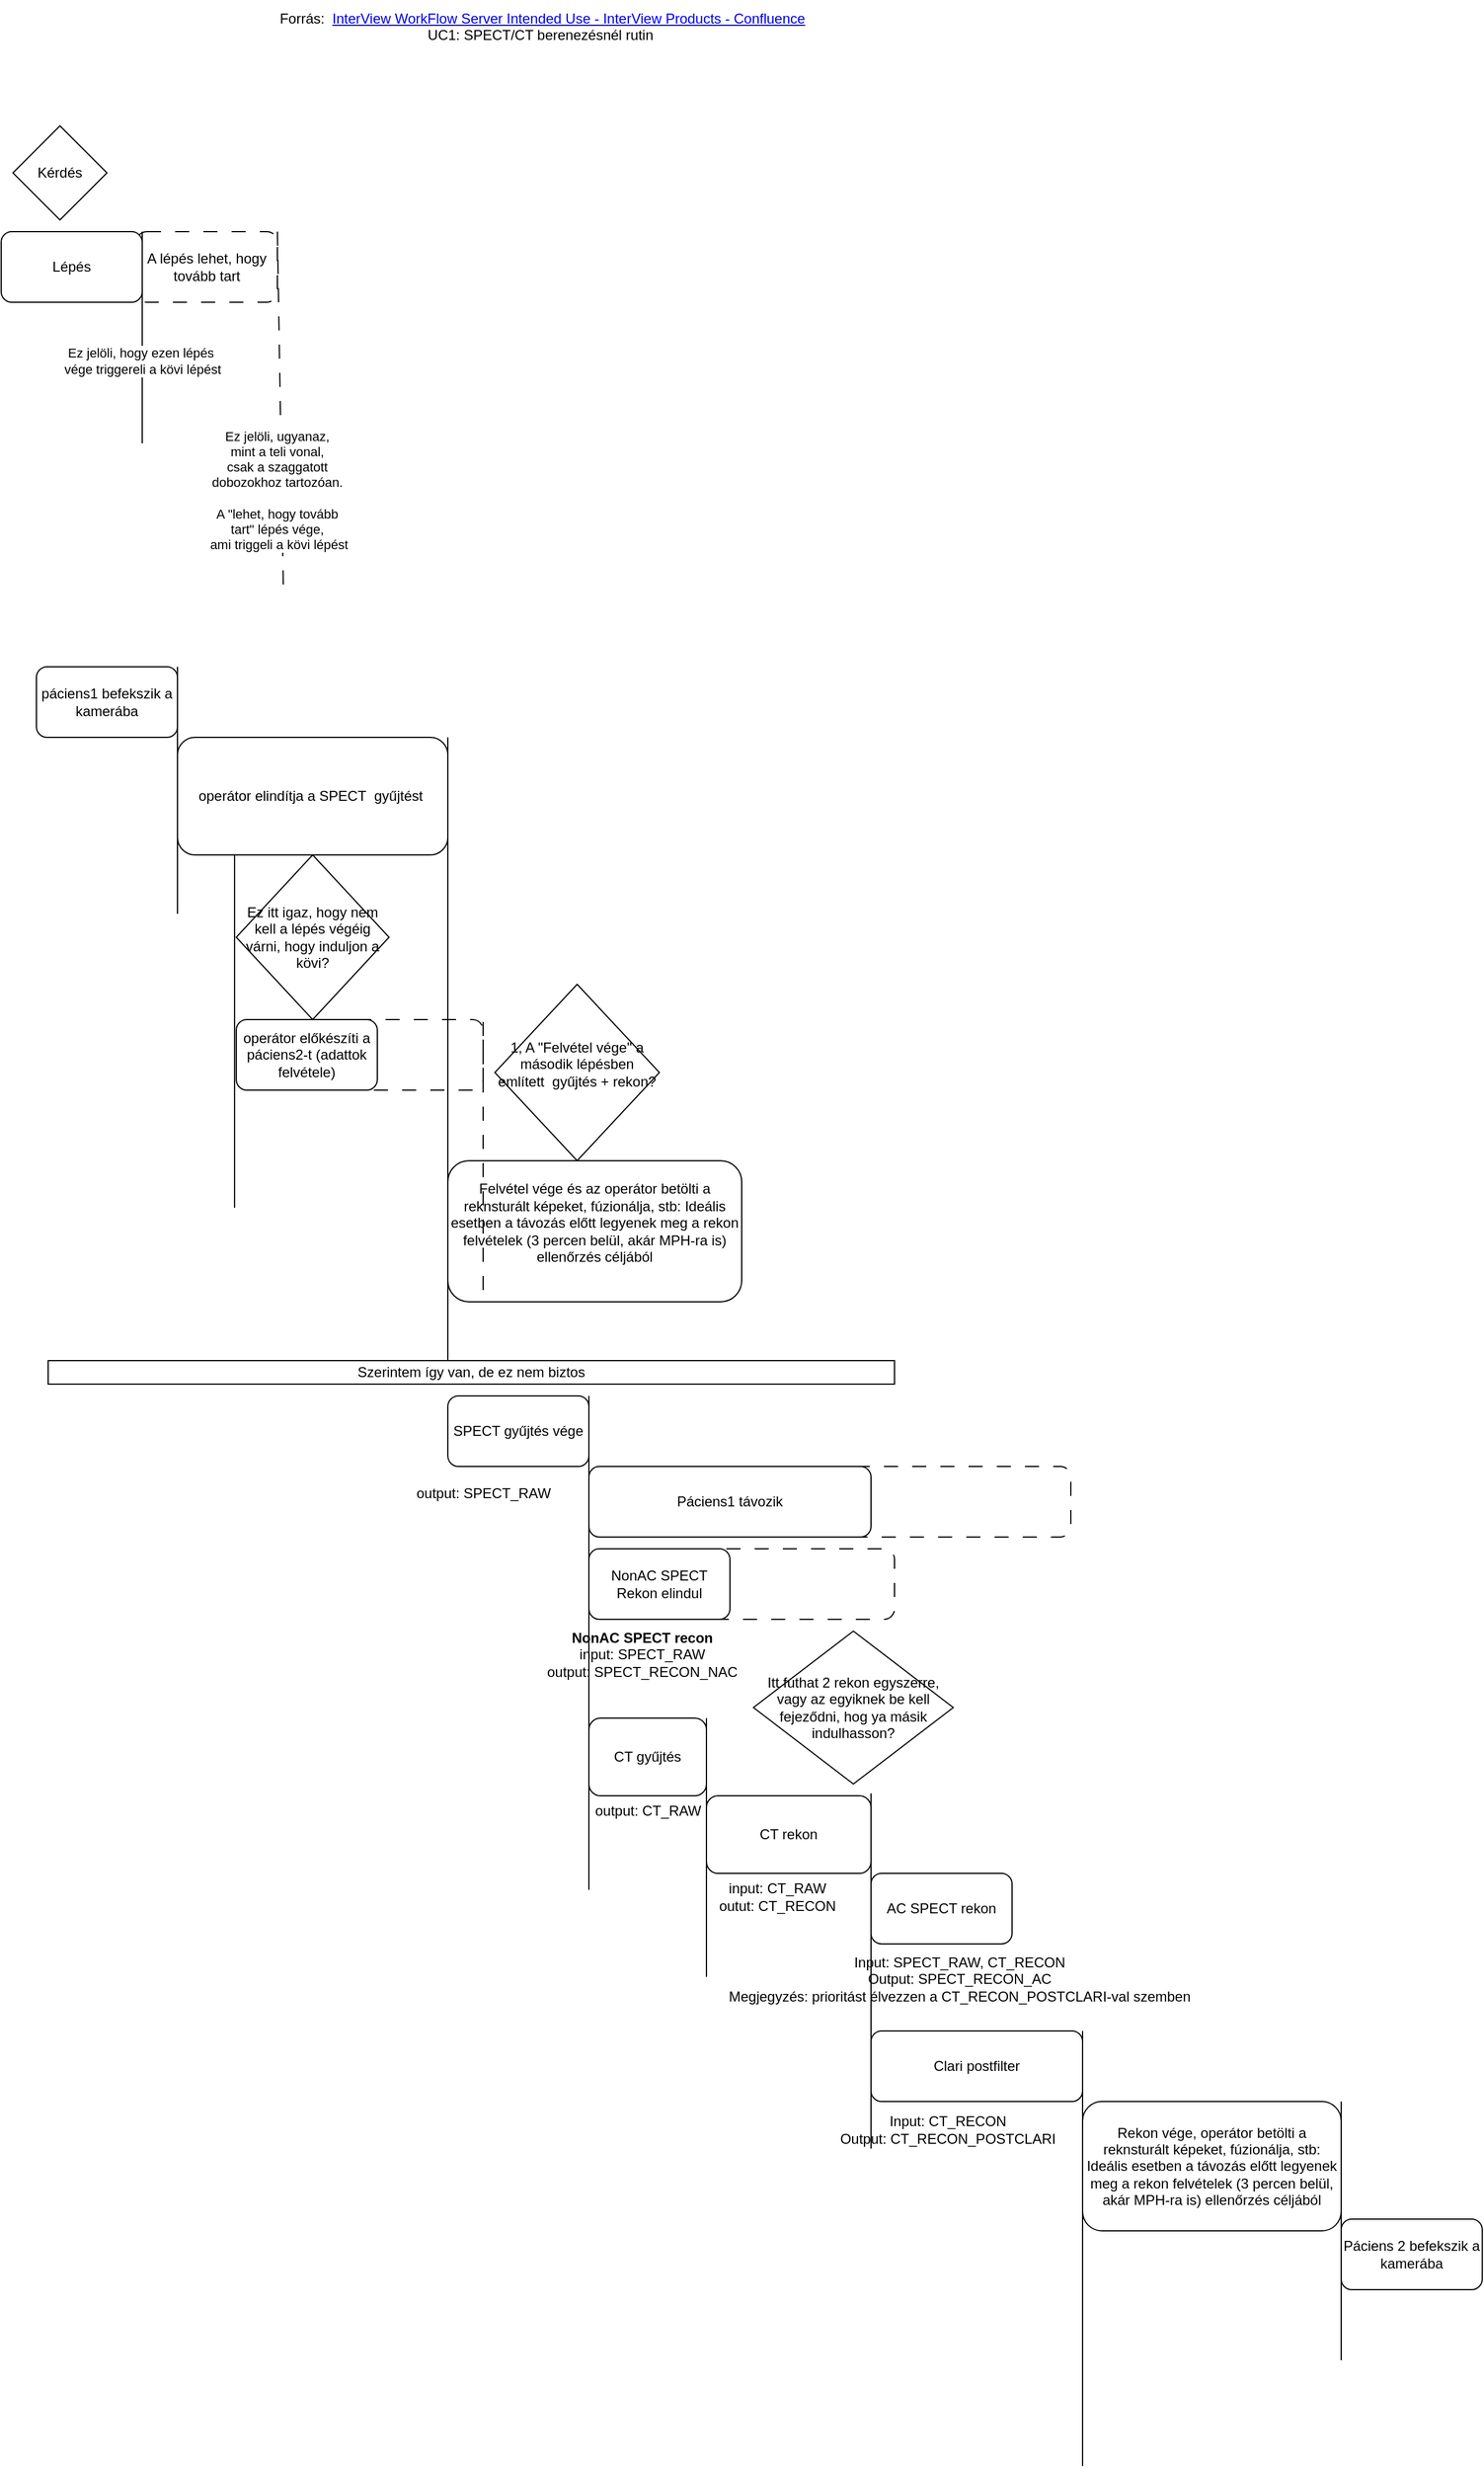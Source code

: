 <mxfile version="24.5.3" type="device">
  <diagram id="C5RBs43oDa-KdzZeNtuy" name="Page-1">
    <mxGraphModel dx="1134" dy="796" grid="1" gridSize="10" guides="1" tooltips="1" connect="1" arrows="1" fold="1" page="1" pageScale="1" pageWidth="827" pageHeight="1169" math="0" shadow="0">
      <root>
        <mxCell id="WIyWlLk6GJQsqaUBKTNV-0" />
        <mxCell id="WIyWlLk6GJQsqaUBKTNV-1" parent="WIyWlLk6GJQsqaUBKTNV-0" />
        <mxCell id="HNEOvHBbbS2R3KsobmLf-16" value="A lépés lehet, hogy tovább tart" style="rounded=1;whiteSpace=wrap;html=1;dashed=1;dashPattern=12 12;" parent="WIyWlLk6GJQsqaUBKTNV-1" vertex="1">
          <mxGeometry x="135" y="200" width="120" height="60" as="geometry" />
        </mxCell>
        <mxCell id="tL_yiyPzyIA1yR_fyeaR-5" value="" style="rounded=1;whiteSpace=wrap;html=1;dashed=1;dashPattern=12 12;" vertex="1" parent="WIyWlLk6GJQsqaUBKTNV-1">
          <mxGeometry x="580" y="1320" width="200" height="60" as="geometry" />
        </mxCell>
        <mxCell id="HNEOvHBbbS2R3KsobmLf-29" value="" style="rounded=1;whiteSpace=wrap;html=1;dashed=1;dashPattern=12 12;" parent="WIyWlLk6GJQsqaUBKTNV-1" vertex="1">
          <mxGeometry x="570" y="1250" width="360" height="60" as="geometry" />
        </mxCell>
        <mxCell id="HNEOvHBbbS2R3KsobmLf-10" value="" style="rounded=1;whiteSpace=wrap;html=1;dashed=1;dashPattern=12 12;" parent="WIyWlLk6GJQsqaUBKTNV-1" vertex="1">
          <mxGeometry x="290" y="870" width="140" height="60" as="geometry" />
        </mxCell>
        <mxCell id="HNEOvHBbbS2R3KsobmLf-0" value="páciens1 befekszik a kamerába" style="rounded=1;whiteSpace=wrap;html=1;" parent="WIyWlLk6GJQsqaUBKTNV-1" vertex="1">
          <mxGeometry x="50" y="570" width="120" height="60" as="geometry" />
        </mxCell>
        <mxCell id="HNEOvHBbbS2R3KsobmLf-4" value="" style="endArrow=none;html=1;rounded=0;entryX=1;entryY=0;entryDx=0;entryDy=0;" parent="WIyWlLk6GJQsqaUBKTNV-1" target="HNEOvHBbbS2R3KsobmLf-0" edge="1">
          <mxGeometry width="50" height="50" relative="1" as="geometry">
            <mxPoint x="170" y="780" as="sourcePoint" />
            <mxPoint x="440" y="740" as="targetPoint" />
          </mxGeometry>
        </mxCell>
        <mxCell id="HNEOvHBbbS2R3KsobmLf-5" value="&lt;div&gt;operátor elindítja a&amp;nbsp;SPECT&amp;nbsp; gyűjtést&amp;nbsp;&lt;/div&gt;" style="rounded=1;whiteSpace=wrap;html=1;" parent="WIyWlLk6GJQsqaUBKTNV-1" vertex="1">
          <mxGeometry x="170" y="630" width="230" height="100" as="geometry" />
        </mxCell>
        <mxCell id="HNEOvHBbbS2R3KsobmLf-6" value="&lt;div&gt;operátor előkészíti a páciens2-t (adattok felvétele)&lt;/div&gt;" style="rounded=1;whiteSpace=wrap;html=1;" parent="WIyWlLk6GJQsqaUBKTNV-1" vertex="1">
          <mxGeometry x="220" y="870" width="120" height="60" as="geometry" />
        </mxCell>
        <mxCell id="HNEOvHBbbS2R3KsobmLf-7" value="Ez itt igaz, hogy nem kell a lépés végéig várni, hogy induljon a kövi?" style="rhombus;whiteSpace=wrap;html=1;" parent="WIyWlLk6GJQsqaUBKTNV-1" vertex="1">
          <mxGeometry x="220" y="730" width="130" height="140" as="geometry" />
        </mxCell>
        <mxCell id="HNEOvHBbbS2R3KsobmLf-8" value="" style="endArrow=none;html=1;rounded=0;entryX=1;entryY=0;entryDx=0;entryDy=0;" parent="WIyWlLk6GJQsqaUBKTNV-1" edge="1">
          <mxGeometry width="50" height="50" relative="1" as="geometry">
            <mxPoint x="400" y="1160" as="sourcePoint" />
            <mxPoint x="400" y="630" as="targetPoint" />
          </mxGeometry>
        </mxCell>
        <mxCell id="HNEOvHBbbS2R3KsobmLf-9" value="&lt;div&gt;Felvétel vége és az operátor betölti a reknsturált képeket, fúzionálja, stb: Ideális esetben a távozás előtt legyenek meg a rekon felvételek (3 percen belül, akár MPH-ra is) ellenőrzés céljából&lt;/div&gt;&lt;div&gt;&lt;br&gt;&lt;/div&gt;" style="rounded=1;whiteSpace=wrap;html=1;" parent="WIyWlLk6GJQsqaUBKTNV-1" vertex="1">
          <mxGeometry x="400" y="990" width="250" height="120" as="geometry" />
        </mxCell>
        <mxCell id="HNEOvHBbbS2R3KsobmLf-11" value="" style="endArrow=none;html=1;rounded=0;entryX=1;entryY=0;entryDx=0;entryDy=0;dashed=1;dashPattern=12 12;" parent="WIyWlLk6GJQsqaUBKTNV-1" edge="1">
          <mxGeometry width="50" height="50" relative="1" as="geometry">
            <mxPoint x="430" y="1100" as="sourcePoint" />
            <mxPoint x="430" y="870" as="targetPoint" />
          </mxGeometry>
        </mxCell>
        <mxCell id="HNEOvHBbbS2R3KsobmLf-14" value="Kérdés" style="rhombus;whiteSpace=wrap;html=1;" parent="WIyWlLk6GJQsqaUBKTNV-1" vertex="1">
          <mxGeometry x="30" y="110" width="80" height="80" as="geometry" />
        </mxCell>
        <mxCell id="HNEOvHBbbS2R3KsobmLf-15" value="Lépés" style="rounded=1;whiteSpace=wrap;html=1;" parent="WIyWlLk6GJQsqaUBKTNV-1" vertex="1">
          <mxGeometry x="20" y="200" width="120" height="60" as="geometry" />
        </mxCell>
        <mxCell id="HNEOvHBbbS2R3KsobmLf-17" value="" style="endArrow=none;html=1;rounded=0;entryX=1;entryY=0;entryDx=0;entryDy=0;" parent="WIyWlLk6GJQsqaUBKTNV-1" edge="1" target="HNEOvHBbbS2R3KsobmLf-15">
          <mxGeometry width="50" height="50" relative="1" as="geometry">
            <mxPoint x="140" y="380" as="sourcePoint" />
            <mxPoint x="140" y="310" as="targetPoint" />
          </mxGeometry>
        </mxCell>
        <mxCell id="HNEOvHBbbS2R3KsobmLf-18" value="Ez jelöli, hogy ezen lépés&amp;nbsp;&lt;div&gt;vége triggereli a kövi lépést&lt;/div&gt;" style="edgeLabel;html=1;align=center;verticalAlign=middle;resizable=0;points=[];" parent="HNEOvHBbbS2R3KsobmLf-17" vertex="1" connectable="0">
          <mxGeometry y="-3" relative="1" as="geometry">
            <mxPoint x="-3" y="20" as="offset" />
          </mxGeometry>
        </mxCell>
        <mxCell id="HNEOvHBbbS2R3KsobmLf-19" value="" style="endArrow=none;html=1;rounded=0;dashed=1;dashPattern=12 12;" parent="WIyWlLk6GJQsqaUBKTNV-1" edge="1">
          <mxGeometry width="50" height="50" relative="1" as="geometry">
            <mxPoint x="260" y="500" as="sourcePoint" />
            <mxPoint x="255" y="200" as="targetPoint" />
          </mxGeometry>
        </mxCell>
        <mxCell id="HNEOvHBbbS2R3KsobmLf-20" value="Ez jelöli, ugyanaz,&amp;nbsp;&lt;div&gt;mint a teli vonal,&amp;nbsp;&lt;div&gt;csak a szaggatott&amp;nbsp;&lt;/div&gt;&lt;div&gt;dobozokhoz tartozóan.&amp;nbsp;&lt;/div&gt;&lt;div&gt;&lt;br&gt;&lt;/div&gt;&lt;div&gt;A &quot;lehet, hogy tovább&amp;nbsp;&lt;/div&gt;&lt;div&gt;tart&quot; lépés vége,&amp;nbsp;&lt;/div&gt;&lt;div&gt;ami triggeli a kövi lépést&lt;/div&gt;&lt;/div&gt;" style="edgeLabel;html=1;align=center;verticalAlign=middle;resizable=0;points=[];" parent="HNEOvHBbbS2R3KsobmLf-19" vertex="1" connectable="0">
          <mxGeometry y="-3" relative="1" as="geometry">
            <mxPoint x="-5" y="70" as="offset" />
          </mxGeometry>
        </mxCell>
        <mxCell id="HNEOvHBbbS2R3KsobmLf-21" value="1, A &quot;Felvétel vége&quot; a második lépésben említett&amp;nbsp; gyűjtés + rekon?&lt;div&gt;&lt;br&gt;&lt;/div&gt;" style="rhombus;whiteSpace=wrap;html=1;" parent="WIyWlLk6GJQsqaUBKTNV-1" vertex="1">
          <mxGeometry x="440" y="840" width="140" height="150" as="geometry" />
        </mxCell>
        <mxCell id="HNEOvHBbbS2R3KsobmLf-22" value="Szerintem így van, de ez nem biztos" style="rounded=0;whiteSpace=wrap;html=1;" parent="WIyWlLk6GJQsqaUBKTNV-1" vertex="1">
          <mxGeometry x="60" y="1160" width="720" height="20" as="geometry" />
        </mxCell>
        <mxCell id="HNEOvHBbbS2R3KsobmLf-23" value="SPECT gyűjtés vége" style="rounded=1;whiteSpace=wrap;html=1;" parent="WIyWlLk6GJQsqaUBKTNV-1" vertex="1">
          <mxGeometry x="400" y="1190" width="120" height="60" as="geometry" />
        </mxCell>
        <mxCell id="HNEOvHBbbS2R3KsobmLf-24" value="Páciens1 távozik" style="rounded=1;whiteSpace=wrap;html=1;" parent="WIyWlLk6GJQsqaUBKTNV-1" vertex="1">
          <mxGeometry x="520" y="1250" width="240" height="60" as="geometry" />
        </mxCell>
        <mxCell id="HNEOvHBbbS2R3KsobmLf-25" value="" style="endArrow=none;html=1;rounded=0;entryX=1;entryY=0;entryDx=0;entryDy=0;" parent="WIyWlLk6GJQsqaUBKTNV-1" target="HNEOvHBbbS2R3KsobmLf-23" edge="1">
          <mxGeometry width="50" height="50" relative="1" as="geometry">
            <mxPoint x="520" y="1610" as="sourcePoint" />
            <mxPoint x="460" y="1130" as="targetPoint" />
          </mxGeometry>
        </mxCell>
        <mxCell id="HNEOvHBbbS2R3KsobmLf-26" value="NonAC SPECT Rekon elindul" style="rounded=1;whiteSpace=wrap;html=1;" parent="WIyWlLk6GJQsqaUBKTNV-1" vertex="1">
          <mxGeometry x="520" y="1320" width="120" height="60" as="geometry" />
        </mxCell>
        <mxCell id="HNEOvHBbbS2R3KsobmLf-27" value="" style="endArrow=none;html=1;rounded=0;entryX=1;entryY=0;entryDx=0;entryDy=0;" parent="WIyWlLk6GJQsqaUBKTNV-1" edge="1">
          <mxGeometry width="50" height="50" relative="1" as="geometry">
            <mxPoint x="940" y="2100" as="sourcePoint" />
            <mxPoint x="940" y="1730" as="targetPoint" />
          </mxGeometry>
        </mxCell>
        <mxCell id="HNEOvHBbbS2R3KsobmLf-28" value="Rekon vége, operátor betölti a reknsturált képeket, fúzionálja, stb: Ideális esetben a távozás előtt legyenek meg a rekon felvételek (3 percen belül, akár MPH-ra is) ellenőrzés céljából" style="rounded=1;whiteSpace=wrap;html=1;" parent="WIyWlLk6GJQsqaUBKTNV-1" vertex="1">
          <mxGeometry x="940" y="1790" width="220" height="110" as="geometry" />
        </mxCell>
        <mxCell id="HNEOvHBbbS2R3KsobmLf-30" value="" style="endArrow=none;html=1;rounded=0;entryX=1;entryY=0;entryDx=0;entryDy=0;" parent="WIyWlLk6GJQsqaUBKTNV-1" edge="1">
          <mxGeometry width="50" height="50" relative="1" as="geometry">
            <mxPoint x="1160" y="2010" as="sourcePoint" />
            <mxPoint x="1160" y="1790" as="targetPoint" />
          </mxGeometry>
        </mxCell>
        <mxCell id="HNEOvHBbbS2R3KsobmLf-31" value="&lt;div&gt;Páciens 2 befekszik a kamerába&lt;/div&gt;" style="rounded=1;whiteSpace=wrap;html=1;" parent="WIyWlLk6GJQsqaUBKTNV-1" vertex="1">
          <mxGeometry x="1160" y="1890" width="120" height="60" as="geometry" />
        </mxCell>
        <mxCell id="tL_yiyPzyIA1yR_fyeaR-0" value="output: SPECT_RAW" style="text;html=1;align=center;verticalAlign=middle;resizable=0;points=[];autosize=1;strokeColor=none;fillColor=none;" vertex="1" parent="WIyWlLk6GJQsqaUBKTNV-1">
          <mxGeometry x="360" y="1258" width="140" height="30" as="geometry" />
        </mxCell>
        <mxCell id="tL_yiyPzyIA1yR_fyeaR-1" value="&lt;b&gt;NonAC SPECT recon&lt;/b&gt;&lt;div&gt;&lt;div&gt;input: SPECT_RAW&lt;/div&gt;&lt;div&gt;output: SPECT_RECON_NAC&lt;/div&gt;&lt;/div&gt;" style="text;html=1;align=center;verticalAlign=middle;resizable=0;points=[];autosize=1;strokeColor=none;fillColor=none;" vertex="1" parent="WIyWlLk6GJQsqaUBKTNV-1">
          <mxGeometry x="470" y="1380" width="190" height="60" as="geometry" />
        </mxCell>
        <mxCell id="tL_yiyPzyIA1yR_fyeaR-2" value="CT gyűjtés" style="rounded=1;whiteSpace=wrap;html=1;" vertex="1" parent="WIyWlLk6GJQsqaUBKTNV-1">
          <mxGeometry x="520" y="1464" width="100" height="66" as="geometry" />
        </mxCell>
        <mxCell id="tL_yiyPzyIA1yR_fyeaR-4" value="&lt;div&gt;output: CT_RAW&lt;/div&gt;" style="text;html=1;align=center;verticalAlign=middle;resizable=0;points=[];autosize=1;strokeColor=none;fillColor=none;" vertex="1" parent="WIyWlLk6GJQsqaUBKTNV-1">
          <mxGeometry x="515" y="1528" width="110" height="30" as="geometry" />
        </mxCell>
        <mxCell id="tL_yiyPzyIA1yR_fyeaR-6" value="" style="endArrow=none;html=1;rounded=0;entryX=1;entryY=0;entryDx=0;entryDy=0;" edge="1" parent="WIyWlLk6GJQsqaUBKTNV-1">
          <mxGeometry width="50" height="50" relative="1" as="geometry">
            <mxPoint x="620" y="1684" as="sourcePoint" />
            <mxPoint x="620" y="1464" as="targetPoint" />
          </mxGeometry>
        </mxCell>
        <mxCell id="tL_yiyPzyIA1yR_fyeaR-7" value="CT rekon" style="rounded=1;whiteSpace=wrap;html=1;" vertex="1" parent="WIyWlLk6GJQsqaUBKTNV-1">
          <mxGeometry x="620" y="1530" width="140" height="66" as="geometry" />
        </mxCell>
        <mxCell id="tL_yiyPzyIA1yR_fyeaR-9" value="&lt;div&gt;input: CT_RAW&lt;/div&gt;&lt;div&gt;outut: CT_RECON&lt;/div&gt;" style="text;html=1;align=center;verticalAlign=middle;resizable=0;points=[];autosize=1;strokeColor=none;fillColor=none;" vertex="1" parent="WIyWlLk6GJQsqaUBKTNV-1">
          <mxGeometry x="620" y="1596" width="120" height="40" as="geometry" />
        </mxCell>
        <mxCell id="tL_yiyPzyIA1yR_fyeaR-10" value="" style="endArrow=none;html=1;rounded=0;entryX=1;entryY=0;entryDx=0;entryDy=0;" edge="1" parent="WIyWlLk6GJQsqaUBKTNV-1">
          <mxGeometry width="50" height="50" relative="1" as="geometry">
            <mxPoint x="760" y="1830" as="sourcePoint" />
            <mxPoint x="760" y="1528" as="targetPoint" />
          </mxGeometry>
        </mxCell>
        <mxCell id="tL_yiyPzyIA1yR_fyeaR-11" value="&lt;div&gt;Clari postfilter&lt;/div&gt;" style="rounded=1;whiteSpace=wrap;html=1;" vertex="1" parent="WIyWlLk6GJQsqaUBKTNV-1">
          <mxGeometry x="760" y="1730" width="180" height="60" as="geometry" />
        </mxCell>
        <mxCell id="tL_yiyPzyIA1yR_fyeaR-12" value="&lt;div&gt;Input: CT_RECON&lt;/div&gt;&lt;div&gt;Output: CT_RECON_POSTCLARI&lt;/div&gt;" style="text;html=1;align=center;verticalAlign=middle;resizable=0;points=[];autosize=1;strokeColor=none;fillColor=none;" vertex="1" parent="WIyWlLk6GJQsqaUBKTNV-1">
          <mxGeometry x="720" y="1794" width="210" height="40" as="geometry" />
        </mxCell>
        <mxCell id="tL_yiyPzyIA1yR_fyeaR-13" value="AC SPECT rekon" style="rounded=1;whiteSpace=wrap;html=1;" vertex="1" parent="WIyWlLk6GJQsqaUBKTNV-1">
          <mxGeometry x="760" y="1596" width="120" height="60" as="geometry" />
        </mxCell>
        <mxCell id="tL_yiyPzyIA1yR_fyeaR-14" value="&lt;div&gt;Input: SPECT_RAW, CT_RECON&lt;/div&gt;&lt;div&gt;Output: SPECT_RECON_AC&lt;/div&gt;&lt;div&gt;Megjegyzés: prioritást élvezzen a CT_RECON_POSTCLARI-val szemben&lt;/div&gt;" style="text;html=1;align=center;verticalAlign=middle;resizable=0;points=[];autosize=1;strokeColor=none;fillColor=none;" vertex="1" parent="WIyWlLk6GJQsqaUBKTNV-1">
          <mxGeometry x="625" y="1656" width="420" height="60" as="geometry" />
        </mxCell>
        <mxCell id="tL_yiyPzyIA1yR_fyeaR-15" value="Forrás:&amp;nbsp;&amp;nbsp;&lt;a href=&quot;https://confluence.mediso.com/pages/viewpage.action?pageId=334987753&quot;&gt;InterView WorkFlow Server Intended Use - InterView Products - Confluence&lt;/a&gt;&lt;div&gt;&lt;div&gt;UC1: SPECT/CT berenezésnél rutin&amp;nbsp;&lt;/div&gt;&lt;div&gt;&lt;br&gt;&lt;/div&gt;&lt;/div&gt;" style="text;html=1;align=center;verticalAlign=middle;resizable=0;points=[];autosize=1;strokeColor=none;fillColor=none;" vertex="1" parent="WIyWlLk6GJQsqaUBKTNV-1">
          <mxGeometry x="245" y="3" width="470" height="60" as="geometry" />
        </mxCell>
        <mxCell id="tL_yiyPzyIA1yR_fyeaR-50" value="" style="endArrow=none;html=1;rounded=0;" edge="1" parent="WIyWlLk6GJQsqaUBKTNV-1">
          <mxGeometry width="50" height="50" relative="1" as="geometry">
            <mxPoint x="218.57" y="1030" as="sourcePoint" />
            <mxPoint x="218.57" y="730" as="targetPoint" />
          </mxGeometry>
        </mxCell>
        <mxCell id="tL_yiyPzyIA1yR_fyeaR-53" value="Itt futhat 2 rekon egyszerre, vagy az egyiknek be kell fejeződni, hog ya másik indulhasson?" style="rhombus;whiteSpace=wrap;html=1;" vertex="1" parent="WIyWlLk6GJQsqaUBKTNV-1">
          <mxGeometry x="660" y="1390" width="170" height="130" as="geometry" />
        </mxCell>
      </root>
    </mxGraphModel>
  </diagram>
</mxfile>
